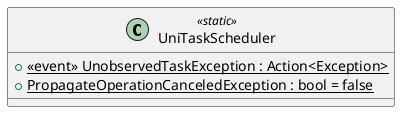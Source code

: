 @startuml
class UniTaskScheduler <<static>> {
    + {static}  <<event>> UnobservedTaskException : Action<Exception> 
    + {static} PropagateOperationCanceledException : bool = false
}
@enduml
